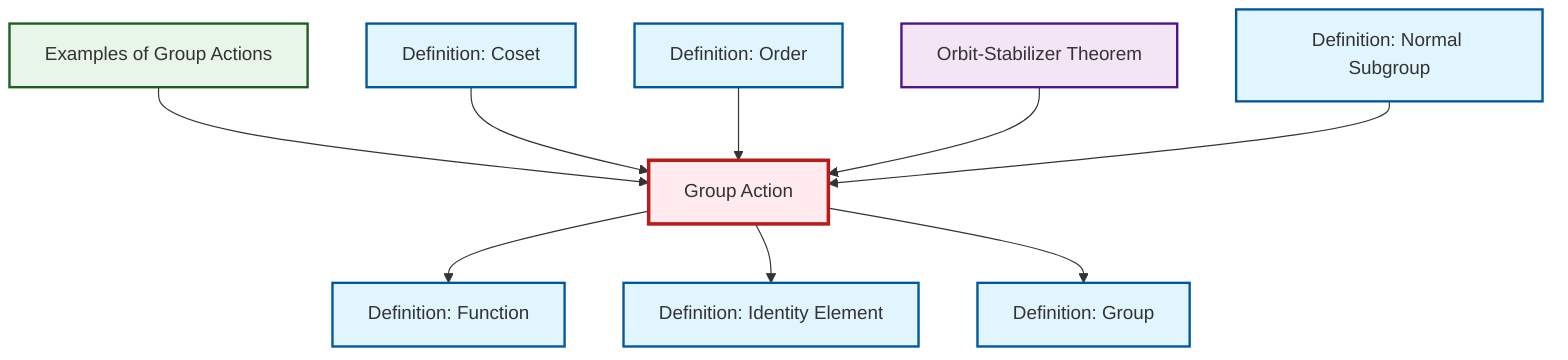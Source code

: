 graph TD
    classDef definition fill:#e1f5fe,stroke:#01579b,stroke-width:2px
    classDef theorem fill:#f3e5f5,stroke:#4a148c,stroke-width:2px
    classDef axiom fill:#fff3e0,stroke:#e65100,stroke-width:2px
    classDef example fill:#e8f5e9,stroke:#1b5e20,stroke-width:2px
    classDef current fill:#ffebee,stroke:#b71c1c,stroke-width:3px
    ex-group-action-examples["Examples of Group Actions"]:::example
    def-coset["Definition: Coset"]:::definition
    thm-orbit-stabilizer["Orbit-Stabilizer Theorem"]:::theorem
    def-group-action["Group Action"]:::definition
    def-identity-element["Definition: Identity Element"]:::definition
    def-group["Definition: Group"]:::definition
    def-order["Definition: Order"]:::definition
    def-function["Definition: Function"]:::definition
    def-normal-subgroup["Definition: Normal Subgroup"]:::definition
    ex-group-action-examples --> def-group-action
    def-coset --> def-group-action
    def-group-action --> def-function
    def-order --> def-group-action
    thm-orbit-stabilizer --> def-group-action
    def-group-action --> def-identity-element
    def-group-action --> def-group
    def-normal-subgroup --> def-group-action
    class def-group-action current